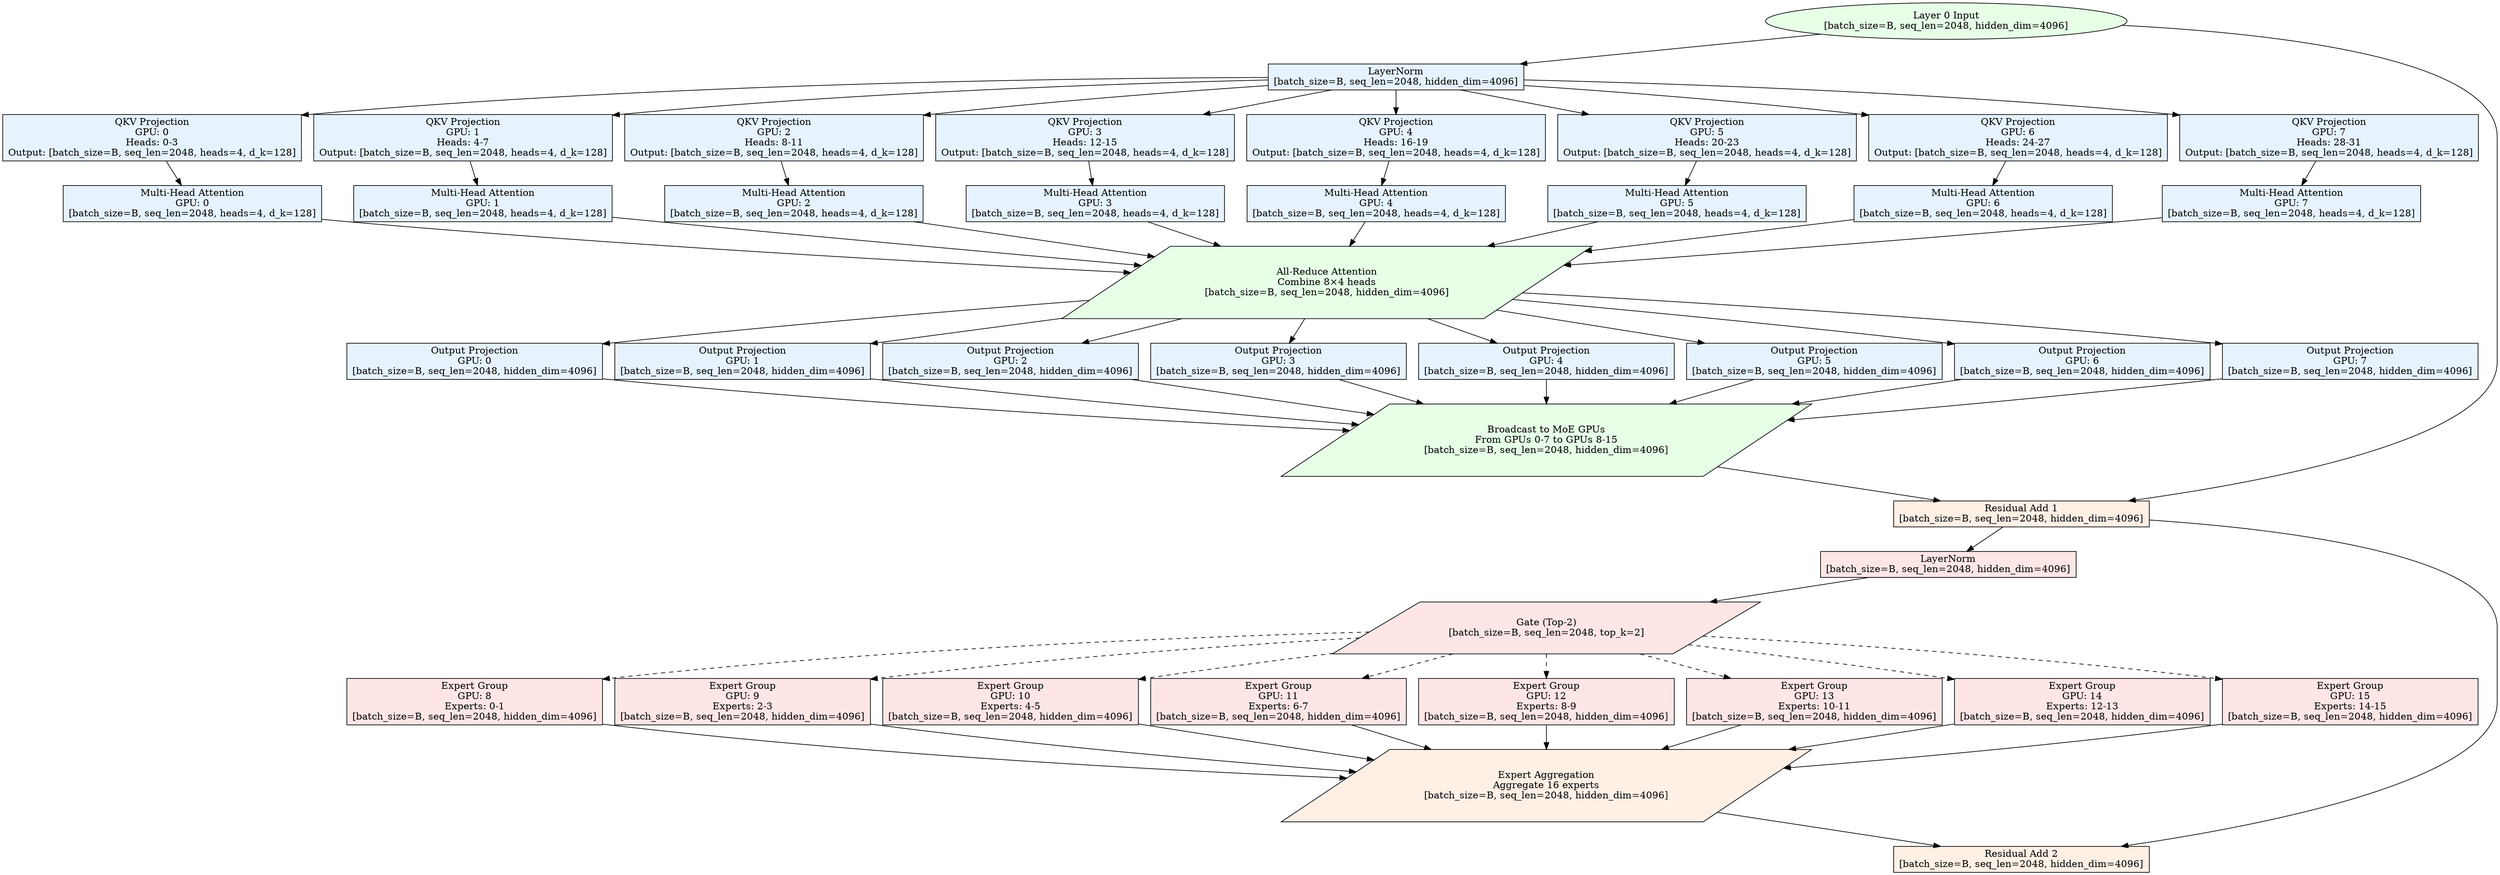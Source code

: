 // Layer 0 Detailed DAG
digraph Layer_0_Detailed {
	graph [compound=true rankdir=TB]
	layer_input [label="Layer 0 Input\n[batch_size=B, seq_len=2048, hidden_dim=4096]" fillcolor="#E6FFE6" shape=ellipse style=filled]
	ln1 [label="LayerNorm\n[batch_size=B, seq_len=2048, hidden_dim=4096]" fillcolor="#E6F3FF" shape=rectangle style=filled]
	qkv_gpu_0 [label="QKV Projection\nGPU: 0\nHeads: 0-3\nOutput: [batch_size=B, seq_len=2048, heads=4, d_k=128]" fillcolor="#E6F3FF" shape=rectangle style=filled]
	qkv_gpu_1 [label="QKV Projection\nGPU: 1\nHeads: 4-7\nOutput: [batch_size=B, seq_len=2048, heads=4, d_k=128]" fillcolor="#E6F3FF" shape=rectangle style=filled]
	qkv_gpu_2 [label="QKV Projection\nGPU: 2\nHeads: 8-11\nOutput: [batch_size=B, seq_len=2048, heads=4, d_k=128]" fillcolor="#E6F3FF" shape=rectangle style=filled]
	qkv_gpu_3 [label="QKV Projection\nGPU: 3\nHeads: 12-15\nOutput: [batch_size=B, seq_len=2048, heads=4, d_k=128]" fillcolor="#E6F3FF" shape=rectangle style=filled]
	qkv_gpu_4 [label="QKV Projection\nGPU: 4\nHeads: 16-19\nOutput: [batch_size=B, seq_len=2048, heads=4, d_k=128]" fillcolor="#E6F3FF" shape=rectangle style=filled]
	qkv_gpu_5 [label="QKV Projection\nGPU: 5\nHeads: 20-23\nOutput: [batch_size=B, seq_len=2048, heads=4, d_k=128]" fillcolor="#E6F3FF" shape=rectangle style=filled]
	qkv_gpu_6 [label="QKV Projection\nGPU: 6\nHeads: 24-27\nOutput: [batch_size=B, seq_len=2048, heads=4, d_k=128]" fillcolor="#E6F3FF" shape=rectangle style=filled]
	qkv_gpu_7 [label="QKV Projection\nGPU: 7\nHeads: 28-31\nOutput: [batch_size=B, seq_len=2048, heads=4, d_k=128]" fillcolor="#E6F3FF" shape=rectangle style=filled]
	attn_0 [label="Multi-Head Attention\nGPU: 0\n[batch_size=B, seq_len=2048, heads=4, d_k=128]" fillcolor="#E6F3FF" shape=rectangle style=filled]
	attn_1 [label="Multi-Head Attention\nGPU: 1\n[batch_size=B, seq_len=2048, heads=4, d_k=128]" fillcolor="#E6F3FF" shape=rectangle style=filled]
	attn_2 [label="Multi-Head Attention\nGPU: 2\n[batch_size=B, seq_len=2048, heads=4, d_k=128]" fillcolor="#E6F3FF" shape=rectangle style=filled]
	attn_3 [label="Multi-Head Attention\nGPU: 3\n[batch_size=B, seq_len=2048, heads=4, d_k=128]" fillcolor="#E6F3FF" shape=rectangle style=filled]
	attn_4 [label="Multi-Head Attention\nGPU: 4\n[batch_size=B, seq_len=2048, heads=4, d_k=128]" fillcolor="#E6F3FF" shape=rectangle style=filled]
	attn_5 [label="Multi-Head Attention\nGPU: 5\n[batch_size=B, seq_len=2048, heads=4, d_k=128]" fillcolor="#E6F3FF" shape=rectangle style=filled]
	attn_6 [label="Multi-Head Attention\nGPU: 6\n[batch_size=B, seq_len=2048, heads=4, d_k=128]" fillcolor="#E6F3FF" shape=rectangle style=filled]
	attn_7 [label="Multi-Head Attention\nGPU: 7\n[batch_size=B, seq_len=2048, heads=4, d_k=128]" fillcolor="#E6F3FF" shape=rectangle style=filled]
	attn_allreduce [label="All-Reduce Attention\nCombine 8×4 heads\n[batch_size=B, seq_len=2048, hidden_dim=4096]" fillcolor="#E6FFE6" shape=parallelogram style=filled]
	attn_proj_0 [label="Output Projection\nGPU: 0\n[batch_size=B, seq_len=2048, hidden_dim=4096]" fillcolor="#E6F3FF" shape=rectangle style=filled]
	attn_proj_1 [label="Output Projection\nGPU: 1\n[batch_size=B, seq_len=2048, hidden_dim=4096]" fillcolor="#E6F3FF" shape=rectangle style=filled]
	attn_proj_2 [label="Output Projection\nGPU: 2\n[batch_size=B, seq_len=2048, hidden_dim=4096]" fillcolor="#E6F3FF" shape=rectangle style=filled]
	attn_proj_3 [label="Output Projection\nGPU: 3\n[batch_size=B, seq_len=2048, hidden_dim=4096]" fillcolor="#E6F3FF" shape=rectangle style=filled]
	attn_proj_4 [label="Output Projection\nGPU: 4\n[batch_size=B, seq_len=2048, hidden_dim=4096]" fillcolor="#E6F3FF" shape=rectangle style=filled]
	attn_proj_5 [label="Output Projection\nGPU: 5\n[batch_size=B, seq_len=2048, hidden_dim=4096]" fillcolor="#E6F3FF" shape=rectangle style=filled]
	attn_proj_6 [label="Output Projection\nGPU: 6\n[batch_size=B, seq_len=2048, hidden_dim=4096]" fillcolor="#E6F3FF" shape=rectangle style=filled]
	attn_proj_7 [label="Output Projection\nGPU: 7\n[batch_size=B, seq_len=2048, hidden_dim=4096]" fillcolor="#E6F3FF" shape=rectangle style=filled]
	broadcast_to_moe [label="Broadcast to MoE GPUs\nFrom GPUs 0-7 to GPUs 8-15\n[batch_size=B, seq_len=2048, hidden_dim=4096]" fillcolor="#E6FFE6" shape=parallelogram style=filled]
	residual1 [label="Residual Add 1\n[batch_size=B, seq_len=2048, hidden_dim=4096]" fillcolor="#FFF0E6" shape=rectangle style=filled]
	ln2 [label="LayerNorm\n[batch_size=B, seq_len=2048, hidden_dim=4096]" fillcolor="#FFE6E6" shape=rectangle style=filled]
	gate [label="Gate (Top-2)\n[batch_size=B, seq_len=2048, top_k=2]" fillcolor="#FFE6E6" shape=parallelogram style=filled]
	expert_group_8 [label="Expert Group\nGPU: 8\nExperts: 0-1\n[batch_size=B, seq_len=2048, hidden_dim=4096]" fillcolor="#FFE6E6" shape=rectangle style=filled]
	expert_group_9 [label="Expert Group\nGPU: 9\nExperts: 2-3\n[batch_size=B, seq_len=2048, hidden_dim=4096]" fillcolor="#FFE6E6" shape=rectangle style=filled]
	expert_group_10 [label="Expert Group\nGPU: 10\nExperts: 4-5\n[batch_size=B, seq_len=2048, hidden_dim=4096]" fillcolor="#FFE6E6" shape=rectangle style=filled]
	expert_group_11 [label="Expert Group\nGPU: 11\nExperts: 6-7\n[batch_size=B, seq_len=2048, hidden_dim=4096]" fillcolor="#FFE6E6" shape=rectangle style=filled]
	expert_group_12 [label="Expert Group\nGPU: 12\nExperts: 8-9\n[batch_size=B, seq_len=2048, hidden_dim=4096]" fillcolor="#FFE6E6" shape=rectangle style=filled]
	expert_group_13 [label="Expert Group\nGPU: 13\nExperts: 10-11\n[batch_size=B, seq_len=2048, hidden_dim=4096]" fillcolor="#FFE6E6" shape=rectangle style=filled]
	expert_group_14 [label="Expert Group\nGPU: 14\nExperts: 12-13\n[batch_size=B, seq_len=2048, hidden_dim=4096]" fillcolor="#FFE6E6" shape=rectangle style=filled]
	expert_group_15 [label="Expert Group\nGPU: 15\nExperts: 14-15\n[batch_size=B, seq_len=2048, hidden_dim=4096]" fillcolor="#FFE6E6" shape=rectangle style=filled]
	expert_agg [label="Expert Aggregation\nAggregate 16 experts\n[batch_size=B, seq_len=2048, hidden_dim=4096]" fillcolor="#FFF0E6" shape=parallelogram style=filled]
	residual2 [label="Residual Add 2\n[batch_size=B, seq_len=2048, hidden_dim=4096]" fillcolor="#FFF0E6" shape=rectangle style=filled]
	layer_input -> ln1
	ln1 -> qkv_gpu_0
	ln1 -> qkv_gpu_1
	ln1 -> qkv_gpu_2
	ln1 -> qkv_gpu_3
	ln1 -> qkv_gpu_4
	ln1 -> qkv_gpu_5
	ln1 -> qkv_gpu_6
	ln1 -> qkv_gpu_7
	qkv_gpu_0 -> attn_0
	qkv_gpu_1 -> attn_1
	qkv_gpu_2 -> attn_2
	qkv_gpu_3 -> attn_3
	qkv_gpu_4 -> attn_4
	qkv_gpu_5 -> attn_5
	qkv_gpu_6 -> attn_6
	qkv_gpu_7 -> attn_7
	attn_0 -> attn_allreduce
	attn_1 -> attn_allreduce
	attn_2 -> attn_allreduce
	attn_3 -> attn_allreduce
	attn_4 -> attn_allreduce
	attn_5 -> attn_allreduce
	attn_6 -> attn_allreduce
	attn_7 -> attn_allreduce
	attn_allreduce -> attn_proj_0
	attn_allreduce -> attn_proj_1
	attn_allreduce -> attn_proj_2
	attn_allreduce -> attn_proj_3
	attn_allreduce -> attn_proj_4
	attn_allreduce -> attn_proj_5
	attn_allreduce -> attn_proj_6
	attn_allreduce -> attn_proj_7
	attn_proj_0 -> broadcast_to_moe
	attn_proj_1 -> broadcast_to_moe
	attn_proj_2 -> broadcast_to_moe
	attn_proj_3 -> broadcast_to_moe
	attn_proj_4 -> broadcast_to_moe
	attn_proj_5 -> broadcast_to_moe
	attn_proj_6 -> broadcast_to_moe
	attn_proj_7 -> broadcast_to_moe
	broadcast_to_moe -> residual1
	layer_input -> residual1
	residual1 -> ln2
	ln2 -> gate
	gate -> expert_group_8 [style=dashed]
	gate -> expert_group_9 [style=dashed]
	gate -> expert_group_10 [style=dashed]
	gate -> expert_group_11 [style=dashed]
	gate -> expert_group_12 [style=dashed]
	gate -> expert_group_13 [style=dashed]
	gate -> expert_group_14 [style=dashed]
	gate -> expert_group_15 [style=dashed]
	expert_group_8 -> expert_agg
	expert_group_9 -> expert_agg
	expert_group_10 -> expert_agg
	expert_group_11 -> expert_agg
	expert_group_12 -> expert_agg
	expert_group_13 -> expert_agg
	expert_group_14 -> expert_agg
	expert_group_15 -> expert_agg
	expert_agg -> residual2
	residual1 -> residual2
}
